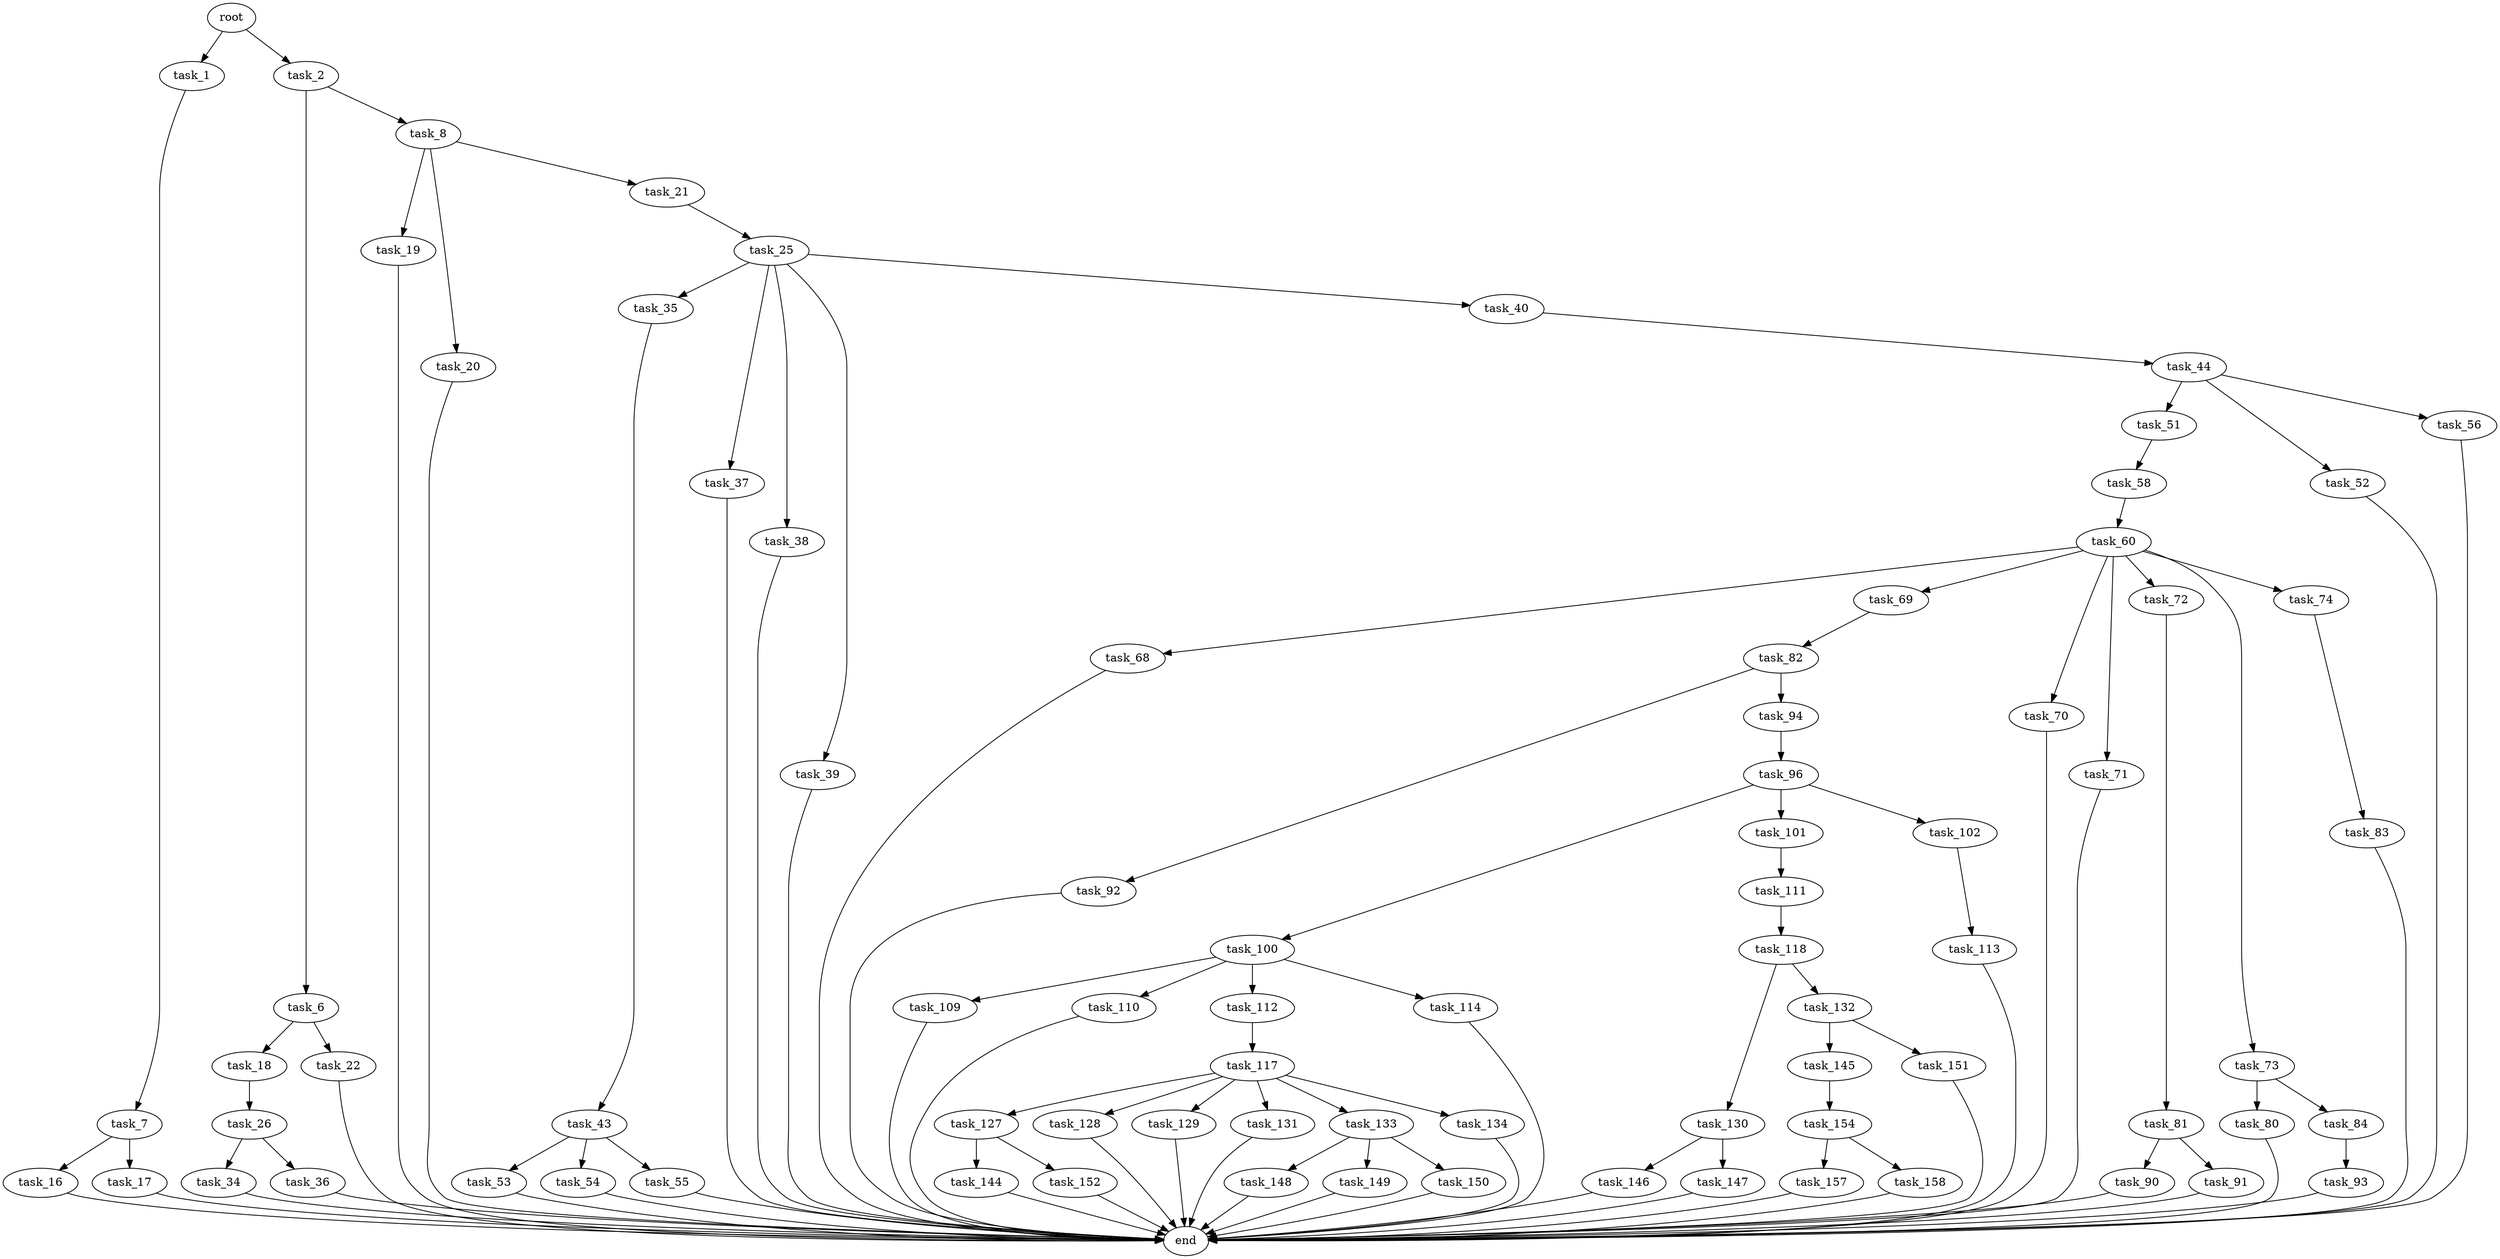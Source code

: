 digraph G {
  root [size="0.000000"];
  task_1 [size="782757789696.000000"];
  task_2 [size="8589934592.000000"];
  task_7 [size="105694386191.000000"];
  task_6 [size="231928233984.000000"];
  task_8 [size="2802060027.000000"];
  task_18 [size="1284468575658.000000"];
  task_22 [size="3513434621.000000"];
  task_16 [size="8589934592.000000"];
  task_17 [size="6589015169.000000"];
  task_19 [size="6252634447.000000"];
  task_20 [size="8589934592.000000"];
  task_21 [size="8589934592.000000"];
  end [size="0.000000"];
  task_26 [size="134217728000.000000"];
  task_25 [size="134217728000.000000"];
  task_35 [size="109083355354.000000"];
  task_37 [size="28991029248.000000"];
  task_38 [size="341005397527.000000"];
  task_39 [size="1390549630.000000"];
  task_40 [size="4276701523.000000"];
  task_34 [size="5747225922.000000"];
  task_36 [size="68719476736.000000"];
  task_43 [size="35567164273.000000"];
  task_44 [size="18737422155.000000"];
  task_53 [size="28991029248.000000"];
  task_54 [size="32205861174.000000"];
  task_55 [size="437609985198.000000"];
  task_51 [size="974267585422.000000"];
  task_52 [size="4625645621.000000"];
  task_56 [size="68719476736.000000"];
  task_58 [size="368293445632.000000"];
  task_60 [size="15426070781.000000"];
  task_68 [size="68719476736.000000"];
  task_69 [size="14599849738.000000"];
  task_70 [size="14662311488.000000"];
  task_71 [size="7291351400.000000"];
  task_72 [size="27043103490.000000"];
  task_73 [size="20372368254.000000"];
  task_74 [size="134217728000.000000"];
  task_82 [size="549755813888.000000"];
  task_81 [size="19691218682.000000"];
  task_80 [size="549755813888.000000"];
  task_84 [size="68719476736.000000"];
  task_83 [size="29928327524.000000"];
  task_90 [size="134217728000.000000"];
  task_91 [size="368293445632.000000"];
  task_92 [size="549755813888.000000"];
  task_94 [size="37311131517.000000"];
  task_93 [size="2041093979.000000"];
  task_96 [size="3797098021.000000"];
  task_100 [size="882914344678.000000"];
  task_101 [size="2280202211.000000"];
  task_102 [size="16825252896.000000"];
  task_109 [size="112147170148.000000"];
  task_110 [size="2560845434.000000"];
  task_112 [size="12420047939.000000"];
  task_114 [size="1073741824000.000000"];
  task_111 [size="902378028.000000"];
  task_113 [size="904141020.000000"];
  task_118 [size="115929163920.000000"];
  task_117 [size="231928233984.000000"];
  task_127 [size="6478564044.000000"];
  task_128 [size="128120701396.000000"];
  task_129 [size="1073741824000.000000"];
  task_131 [size="22317088926.000000"];
  task_133 [size="28991029248.000000"];
  task_134 [size="3475547898.000000"];
  task_130 [size="328040692356.000000"];
  task_132 [size="1300599895978.000000"];
  task_144 [size="782757789696.000000"];
  task_152 [size="15176721046.000000"];
  task_146 [size="46702868218.000000"];
  task_147 [size="15351402803.000000"];
  task_145 [size="139479031379.000000"];
  task_151 [size="60993824826.000000"];
  task_148 [size="68719476736.000000"];
  task_149 [size="24289979227.000000"];
  task_150 [size="290733416168.000000"];
  task_154 [size="402114836.000000"];
  task_157 [size="443238654125.000000"];
  task_158 [size="549755813888.000000"];

  root -> task_1 [size="1.000000"];
  root -> task_2 [size="1.000000"];
  task_1 -> task_7 [size="679477248.000000"];
  task_2 -> task_6 [size="33554432.000000"];
  task_2 -> task_8 [size="33554432.000000"];
  task_7 -> task_16 [size="75497472.000000"];
  task_7 -> task_17 [size="75497472.000000"];
  task_6 -> task_18 [size="301989888.000000"];
  task_6 -> task_22 [size="301989888.000000"];
  task_8 -> task_19 [size="301989888.000000"];
  task_8 -> task_20 [size="301989888.000000"];
  task_8 -> task_21 [size="301989888.000000"];
  task_18 -> task_26 [size="838860800.000000"];
  task_22 -> end [size="1.000000"];
  task_16 -> end [size="1.000000"];
  task_17 -> end [size="1.000000"];
  task_19 -> end [size="1.000000"];
  task_20 -> end [size="1.000000"];
  task_21 -> task_25 [size="33554432.000000"];
  task_26 -> task_34 [size="209715200.000000"];
  task_26 -> task_36 [size="209715200.000000"];
  task_25 -> task_35 [size="209715200.000000"];
  task_25 -> task_37 [size="209715200.000000"];
  task_25 -> task_38 [size="209715200.000000"];
  task_25 -> task_39 [size="209715200.000000"];
  task_25 -> task_40 [size="209715200.000000"];
  task_35 -> task_43 [size="209715200.000000"];
  task_37 -> end [size="1.000000"];
  task_38 -> end [size="1.000000"];
  task_39 -> end [size="1.000000"];
  task_40 -> task_44 [size="209715200.000000"];
  task_34 -> end [size="1.000000"];
  task_36 -> end [size="1.000000"];
  task_43 -> task_53 [size="33554432.000000"];
  task_43 -> task_54 [size="33554432.000000"];
  task_43 -> task_55 [size="33554432.000000"];
  task_44 -> task_51 [size="301989888.000000"];
  task_44 -> task_52 [size="301989888.000000"];
  task_44 -> task_56 [size="301989888.000000"];
  task_53 -> end [size="1.000000"];
  task_54 -> end [size="1.000000"];
  task_55 -> end [size="1.000000"];
  task_51 -> task_58 [size="679477248.000000"];
  task_52 -> end [size="1.000000"];
  task_56 -> end [size="1.000000"];
  task_58 -> task_60 [size="411041792.000000"];
  task_60 -> task_68 [size="679477248.000000"];
  task_60 -> task_69 [size="679477248.000000"];
  task_60 -> task_70 [size="679477248.000000"];
  task_60 -> task_71 [size="679477248.000000"];
  task_60 -> task_72 [size="679477248.000000"];
  task_60 -> task_73 [size="679477248.000000"];
  task_60 -> task_74 [size="679477248.000000"];
  task_68 -> end [size="1.000000"];
  task_69 -> task_82 [size="679477248.000000"];
  task_70 -> end [size="1.000000"];
  task_71 -> end [size="1.000000"];
  task_72 -> task_81 [size="536870912.000000"];
  task_73 -> task_80 [size="411041792.000000"];
  task_73 -> task_84 [size="411041792.000000"];
  task_74 -> task_83 [size="209715200.000000"];
  task_82 -> task_92 [size="536870912.000000"];
  task_82 -> task_94 [size="536870912.000000"];
  task_81 -> task_90 [size="411041792.000000"];
  task_81 -> task_91 [size="411041792.000000"];
  task_80 -> end [size="1.000000"];
  task_84 -> task_93 [size="134217728.000000"];
  task_83 -> end [size="1.000000"];
  task_90 -> end [size="1.000000"];
  task_91 -> end [size="1.000000"];
  task_92 -> end [size="1.000000"];
  task_94 -> task_96 [size="33554432.000000"];
  task_93 -> end [size="1.000000"];
  task_96 -> task_100 [size="209715200.000000"];
  task_96 -> task_101 [size="209715200.000000"];
  task_96 -> task_102 [size="209715200.000000"];
  task_100 -> task_109 [size="679477248.000000"];
  task_100 -> task_110 [size="679477248.000000"];
  task_100 -> task_112 [size="679477248.000000"];
  task_100 -> task_114 [size="679477248.000000"];
  task_101 -> task_111 [size="75497472.000000"];
  task_102 -> task_113 [size="301989888.000000"];
  task_109 -> end [size="1.000000"];
  task_110 -> end [size="1.000000"];
  task_112 -> task_117 [size="209715200.000000"];
  task_114 -> end [size="1.000000"];
  task_111 -> task_118 [size="33554432.000000"];
  task_113 -> end [size="1.000000"];
  task_118 -> task_130 [size="134217728.000000"];
  task_118 -> task_132 [size="134217728.000000"];
  task_117 -> task_127 [size="301989888.000000"];
  task_117 -> task_128 [size="301989888.000000"];
  task_117 -> task_129 [size="301989888.000000"];
  task_117 -> task_131 [size="301989888.000000"];
  task_117 -> task_133 [size="301989888.000000"];
  task_117 -> task_134 [size="301989888.000000"];
  task_127 -> task_144 [size="301989888.000000"];
  task_127 -> task_152 [size="301989888.000000"];
  task_128 -> end [size="1.000000"];
  task_129 -> end [size="1.000000"];
  task_131 -> end [size="1.000000"];
  task_133 -> task_148 [size="75497472.000000"];
  task_133 -> task_149 [size="75497472.000000"];
  task_133 -> task_150 [size="75497472.000000"];
  task_134 -> end [size="1.000000"];
  task_130 -> task_146 [size="536870912.000000"];
  task_130 -> task_147 [size="536870912.000000"];
  task_132 -> task_145 [size="838860800.000000"];
  task_132 -> task_151 [size="838860800.000000"];
  task_144 -> end [size="1.000000"];
  task_152 -> end [size="1.000000"];
  task_146 -> end [size="1.000000"];
  task_147 -> end [size="1.000000"];
  task_145 -> task_154 [size="209715200.000000"];
  task_151 -> end [size="1.000000"];
  task_148 -> end [size="1.000000"];
  task_149 -> end [size="1.000000"];
  task_150 -> end [size="1.000000"];
  task_154 -> task_157 [size="33554432.000000"];
  task_154 -> task_158 [size="33554432.000000"];
  task_157 -> end [size="1.000000"];
  task_158 -> end [size="1.000000"];
}
